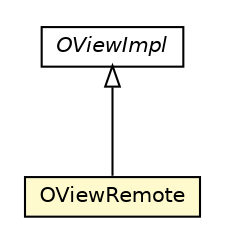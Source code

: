 #!/usr/local/bin/dot
#
# Class diagram 
# Generated by UMLGraph version R5_6-24-gf6e263 (http://www.umlgraph.org/)
#

digraph G {
	edge [fontname="Helvetica",fontsize=10,labelfontname="Helvetica",labelfontsize=10];
	node [fontname="Helvetica",fontsize=10,shape=plaintext];
	nodesep=0.25;
	ranksep=0.5;
	// com.orientechnologies.orient.core.metadata.schema.OViewRemote
	c7866836 [label=<<table title="com.orientechnologies.orient.core.metadata.schema.OViewRemote" border="0" cellborder="1" cellspacing="0" cellpadding="2" port="p" bgcolor="lemonChiffon" href="./OViewRemote.html">
		<tr><td><table border="0" cellspacing="0" cellpadding="1">
<tr><td align="center" balign="center"> OViewRemote </td></tr>
		</table></td></tr>
		</table>>, URL="./OViewRemote.html", fontname="Helvetica", fontcolor="black", fontsize=10.0];
	// com.orientechnologies.orient.core.metadata.schema.OViewImpl
	c7866842 [label=<<table title="com.orientechnologies.orient.core.metadata.schema.OViewImpl" border="0" cellborder="1" cellspacing="0" cellpadding="2" port="p" href="./OViewImpl.html">
		<tr><td><table border="0" cellspacing="0" cellpadding="1">
<tr><td align="center" balign="center"><font face="Helvetica-Oblique"> OViewImpl </font></td></tr>
		</table></td></tr>
		</table>>, URL="./OViewImpl.html", fontname="Helvetica", fontcolor="black", fontsize=10.0];
	//com.orientechnologies.orient.core.metadata.schema.OViewRemote extends com.orientechnologies.orient.core.metadata.schema.OViewImpl
	c7866842:p -> c7866836:p [dir=back,arrowtail=empty];
}

